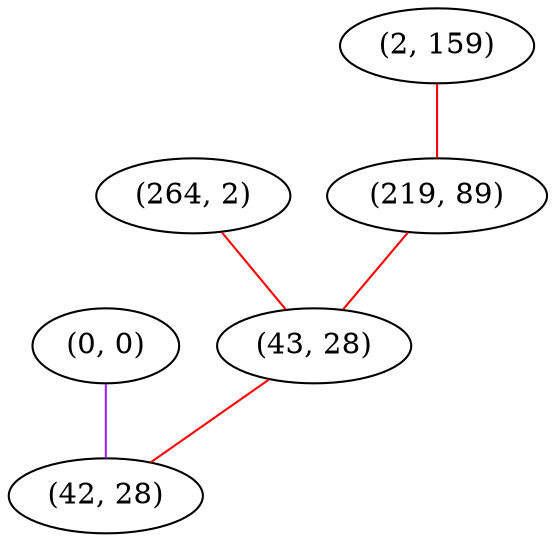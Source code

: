 graph "" {
"(0, 0)";
"(264, 2)";
"(2, 159)";
"(219, 89)";
"(43, 28)";
"(42, 28)";
"(0, 0)" -- "(42, 28)"  [color=purple, key=0, weight=4];
"(264, 2)" -- "(43, 28)"  [color=red, key=0, weight=1];
"(2, 159)" -- "(219, 89)"  [color=red, key=0, weight=1];
"(219, 89)" -- "(43, 28)"  [color=red, key=0, weight=1];
"(43, 28)" -- "(42, 28)"  [color=red, key=0, weight=1];
}
